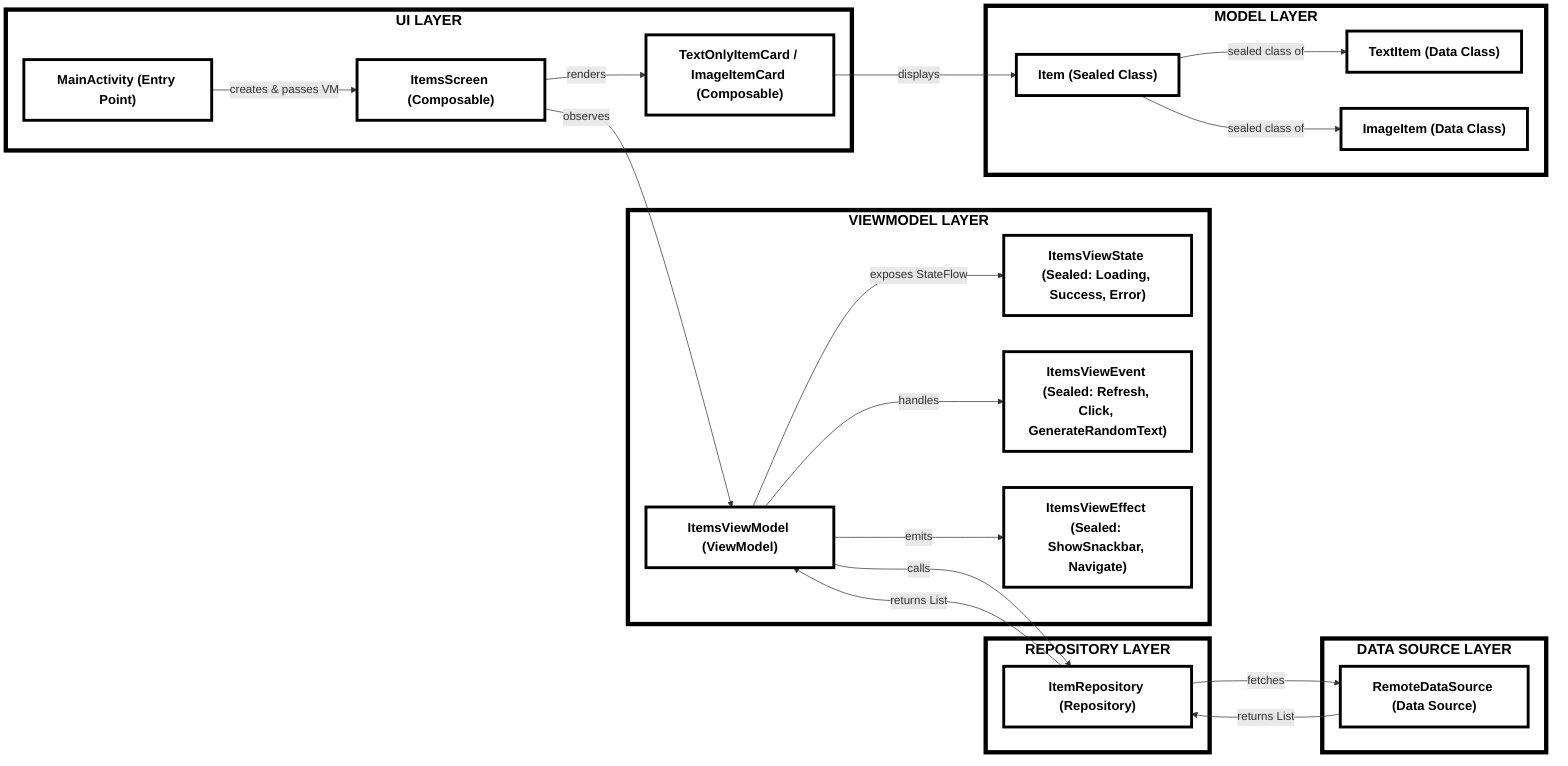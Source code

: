 flowchart LR
    %% UI LAYER
    subgraph UI["UI LAYER"]
        direction TB
        MainActivity["MainActivity (Entry Point)"]
        ItemsScreen["ItemsScreen (Composable)"]
        ItemCard["TextOnlyItemCard / ImageItemCard (Composable)"]
    end
    
    %% VIEWMODEL LAYER  
    subgraph VM["VIEWMODEL LAYER"]
        direction TB
        ItemsViewModel["ItemsViewModel (ViewModel)"]
        ViewState["ItemsViewState (Sealed: Loading, Success, Error)"]
        ViewEvent["ItemsViewEvent (Sealed: Refresh, Click, GenerateRandomText)"]
        ViewEffect["ItemsViewEffect (Sealed: ShowSnackbar, Navigate)"]
    end
    
    %% REPOSITORY LAYER
    subgraph REPO["REPOSITORY LAYER"]
        direction TB
        ItemRepository["ItemRepository (Repository)"]
    end
    
    %% DATA SOURCE LAYER
    subgraph DS["DATA SOURCE LAYER"]
        direction TB
        RemoteDataSource["RemoteDataSource (Data Source)"]
    end
    
    %% MODEL LAYER
    subgraph MODEL["MODEL LAYER"]
        direction TB
        Item["Item (Sealed Class)"]
        TextItem["TextItem (Data Class)"]
        ImageItem["ImageItem (Data Class)"]
    end
    
    %% CONNECTIONS
    MainActivity -->|"creates & passes VM"| ItemsScreen
    ItemsScreen -->|"observes"| ItemsViewModel
    ItemsScreen -->|"renders"| ItemCard
    ItemCard -->|"displays"| Item
    ItemsViewModel -->|"exposes StateFlow"| ViewState
    ItemsViewModel -->|"handles"| ViewEvent  
    ItemsViewModel -->|"emits"| ViewEffect
    ItemsViewModel -->|"calls"| ItemRepository
    ItemRepository -->|"fetches"| RemoteDataSource
    RemoteDataSource -->|"returns List<Item>"| ItemRepository
    ItemRepository -->|"returns List<Item>"| ItemsViewModel
    Item -->|"sealed class of"| TextItem
    Item -->|"sealed class of"| ImageItem
    
    %% STYLING - LARGER TEXT FOR BETTER UTILIZATION
    classDef nodeStyle fill:#ffffff,stroke:#000000,stroke-width:4px,color:#000000,font-size:18px,font-weight:bold
    classDef groupStyle fill:#ffffff,stroke:#000000,stroke-width:6px,color:#000000,font-size:20px,font-weight:bold
    
    class MainActivity,ItemsScreen,ItemCard,ItemsViewModel,ViewState,ViewEvent,ViewEffect,ItemRepository,RemoteDataSource,Item,TextItem,ImageItem nodeStyle
    class UI,VM,REPO,DS,MODEL groupStyle